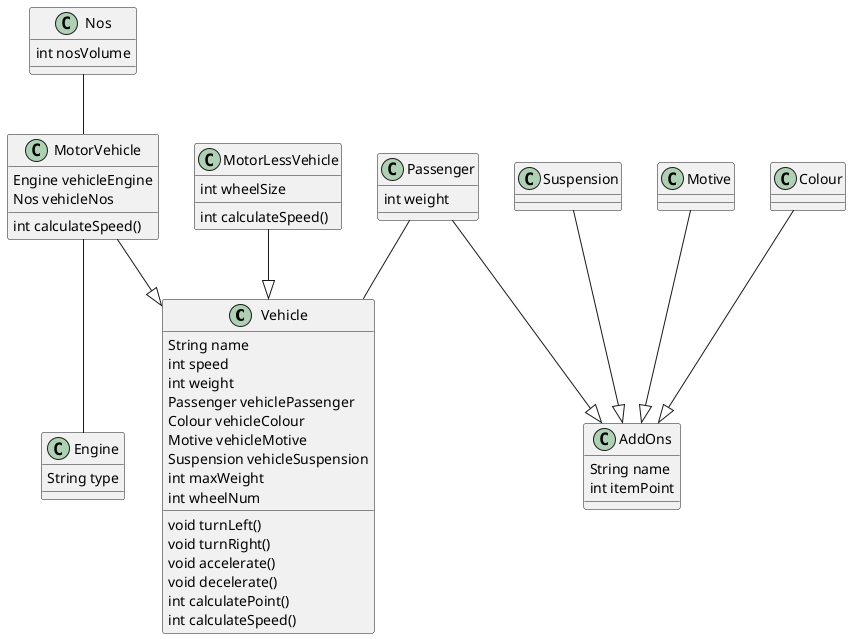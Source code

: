 @startuml
Vehicle : String name
Vehicle : int speed
Vehicle : int weight
Vehicle : Passenger vehiclePassenger
Vehicle : Colour vehicleColour
Vehicle : Motive vehicleMotive
Vehicle : Suspension vehicleSuspension
Vehicle : int maxWeight
Vehicle : int wheelNum
Vehicle : void turnLeft()
Vehicle : void turnRight()
Vehicle : void accelerate()
Vehicle : void decelerate()
Vehicle : int calculatePoint()
Vehicle : int calculateSpeed()
MotorLessVehicle : int wheelSize
MotorLessVehicle : int calculateSpeed()
MotorVehicle : Engine vehicleEngine
MotorVehicle : Nos vehicleNos
MotorVehicle : int calculateSpeed()
Nos : int nosVolume
AddOns : String name
AddOns : int itemPoint
Passenger : int weight
Engine : String type
Nos -- MotorVehicle
MotorLessVehicle --|> Vehicle
MotorVehicle --|> Vehicle
MotorVehicle -- Engine
Passenger --|> AddOns
Suspension --|> AddOns
Motive --|> AddOns
Colour --|> AddOns
Passenger -- Vehicle
@enduml